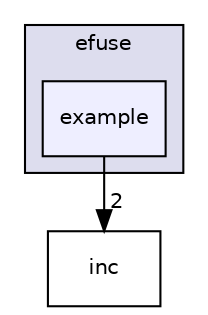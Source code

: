 digraph "/home/jiawenshen/master_sdk/fpsoc/driver/ps_driver/efuse/example" {
  compound=true
  node [ fontsize="10", fontname="Helvetica"];
  edge [ labelfontsize="10", labelfontname="Helvetica"];
  subgraph clusterdir_ab790a1fb53e9e298e61bf248806a144 {
    graph [ bgcolor="#ddddee", pencolor="black", label="efuse" fontname="Helvetica", fontsize="10", URL="dir_ab790a1fb53e9e298e61bf248806a144.html"]
  dir_7b000038e68e29d4e72340f6e83596a6 [shape=box, label="example", style="filled", fillcolor="#eeeeff", pencolor="black", URL="dir_7b000038e68e29d4e72340f6e83596a6.html"];
  }
  dir_ba54dd099c4a861a1789e11b67b9e40c [shape=box label="inc" URL="dir_ba54dd099c4a861a1789e11b67b9e40c.html"];
  dir_7b000038e68e29d4e72340f6e83596a6->dir_ba54dd099c4a861a1789e11b67b9e40c [headlabel="2", labeldistance=1.5 headhref="dir_000004_000005.html"];
}
